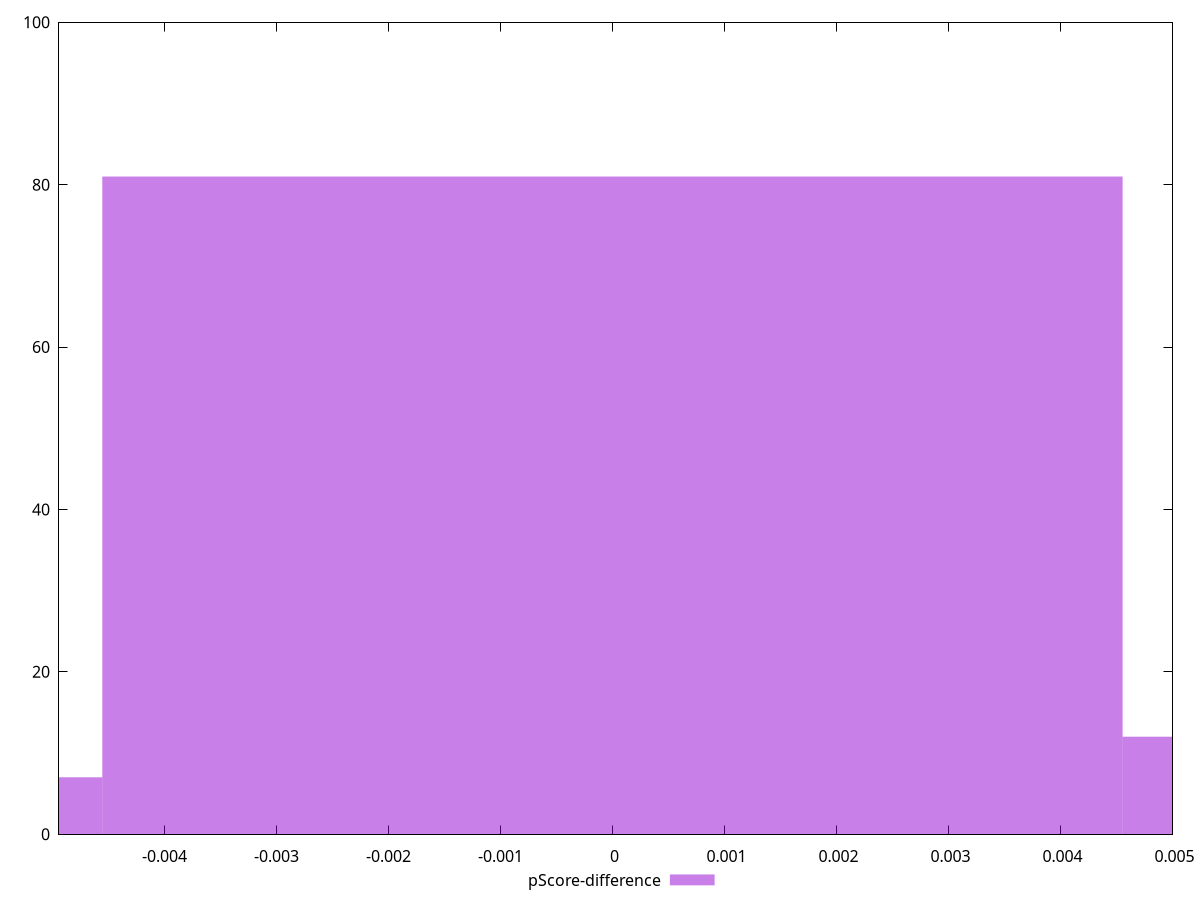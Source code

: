 reset

$pScoreDifference <<EOF
0 81
0.009109338794440494 12
-0.009109338794440494 7
EOF

set key outside below
set boxwidth 0.009109338794440494
set xrange [-0.004941176470588227:0.004999999999999893]
set yrange [0:100]
set trange [0:100]
set style fill transparent solid 0.5 noborder
set terminal svg size 640, 490 enhanced background rgb 'white'
set output "report_00025_2021-02-22T21:38:55.199Z/render-blocking-resources/samples/pages+cached+noadtech+nomedia/pScore-difference/histogram.svg"

plot $pScoreDifference title "pScore-difference" with boxes

reset

